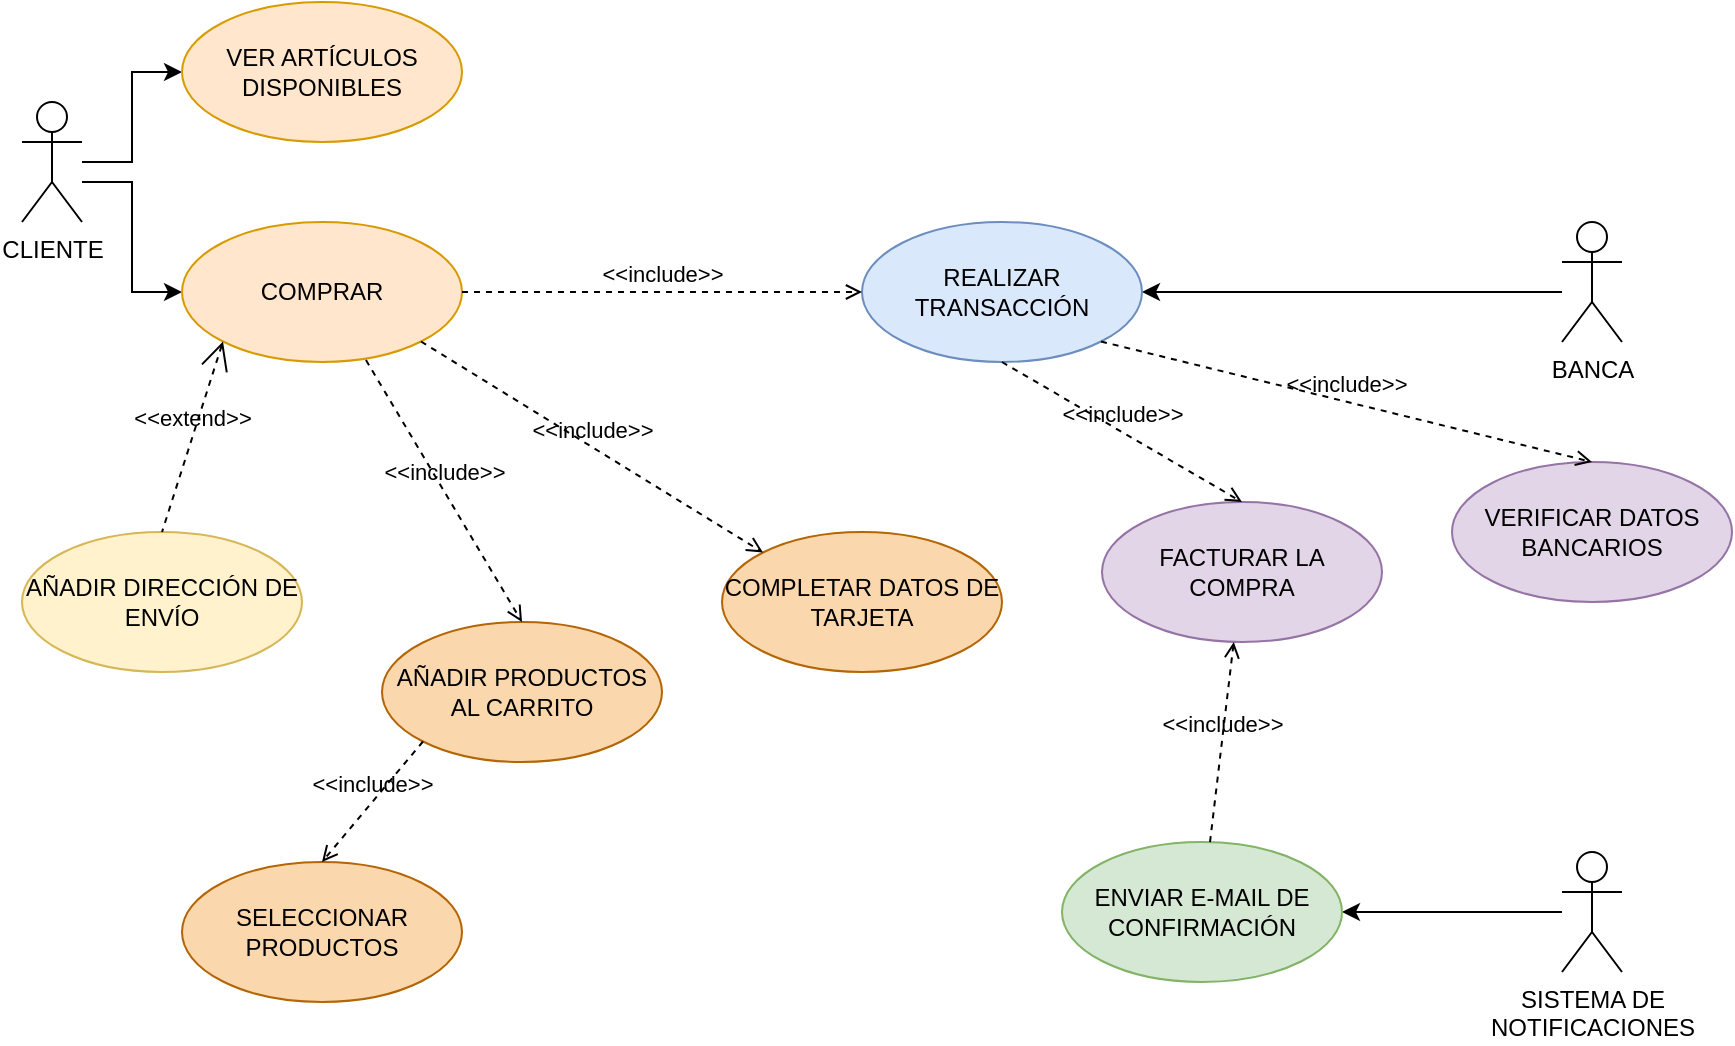 <mxfile version="24.8.4">
  <diagram name="Página-1" id="mWBJZ2ahNim2a2Tlbhnb">
    <mxGraphModel dx="2206" dy="818" grid="1" gridSize="10" guides="1" tooltips="1" connect="1" arrows="1" fold="1" page="1" pageScale="1" pageWidth="827" pageHeight="1169" math="0" shadow="0">
      <root>
        <mxCell id="0" />
        <mxCell id="1" parent="0" />
        <mxCell id="MaeztThf9Cwv6MHCEbgm-13" style="edgeStyle=orthogonalEdgeStyle;rounded=0;orthogonalLoop=1;jettySize=auto;html=1;entryX=0;entryY=0.5;entryDx=0;entryDy=0;" edge="1" parent="1" source="MaeztThf9Cwv6MHCEbgm-1" target="MaeztThf9Cwv6MHCEbgm-4">
          <mxGeometry relative="1" as="geometry" />
        </mxCell>
        <mxCell id="MaeztThf9Cwv6MHCEbgm-35" style="edgeStyle=orthogonalEdgeStyle;rounded=0;orthogonalLoop=1;jettySize=auto;html=1;entryX=0;entryY=0.5;entryDx=0;entryDy=0;" edge="1" parent="1" source="MaeztThf9Cwv6MHCEbgm-1" target="MaeztThf9Cwv6MHCEbgm-7">
          <mxGeometry relative="1" as="geometry">
            <Array as="points">
              <mxPoint x="55" y="340" />
              <mxPoint x="55" y="395" />
            </Array>
          </mxGeometry>
        </mxCell>
        <mxCell id="MaeztThf9Cwv6MHCEbgm-1" value="CLIENTE" style="shape=umlActor;verticalLabelPosition=bottom;verticalAlign=top;html=1;outlineConnect=0;" vertex="1" parent="1">
          <mxGeometry y="300" width="30" height="60" as="geometry" />
        </mxCell>
        <mxCell id="MaeztThf9Cwv6MHCEbgm-41" style="edgeStyle=orthogonalEdgeStyle;rounded=0;orthogonalLoop=1;jettySize=auto;html=1;entryX=1;entryY=0.5;entryDx=0;entryDy=0;" edge="1" parent="1" source="MaeztThf9Cwv6MHCEbgm-2" target="MaeztThf9Cwv6MHCEbgm-32">
          <mxGeometry relative="1" as="geometry">
            <Array as="points">
              <mxPoint x="710" y="395" />
              <mxPoint x="710" y="395" />
            </Array>
          </mxGeometry>
        </mxCell>
        <mxCell id="MaeztThf9Cwv6MHCEbgm-2" value="BANCA&lt;div&gt;&lt;br&gt;&lt;/div&gt;" style="shape=umlActor;verticalLabelPosition=bottom;verticalAlign=top;html=1;outlineConnect=0;" vertex="1" parent="1">
          <mxGeometry x="770" y="360" width="30" height="60" as="geometry" />
        </mxCell>
        <mxCell id="MaeztThf9Cwv6MHCEbgm-43" style="edgeStyle=orthogonalEdgeStyle;rounded=0;orthogonalLoop=1;jettySize=auto;html=1;entryX=1;entryY=0.5;entryDx=0;entryDy=0;" edge="1" parent="1" source="MaeztThf9Cwv6MHCEbgm-3" target="MaeztThf9Cwv6MHCEbgm-12">
          <mxGeometry relative="1" as="geometry" />
        </mxCell>
        <mxCell id="MaeztThf9Cwv6MHCEbgm-3" value="SISTEMA DE&lt;div&gt;NOTIFICACIONES&lt;/div&gt;" style="shape=umlActor;verticalLabelPosition=bottom;verticalAlign=top;html=1;outlineConnect=0;" vertex="1" parent="1">
          <mxGeometry x="770" y="675" width="30" height="60" as="geometry" />
        </mxCell>
        <mxCell id="MaeztThf9Cwv6MHCEbgm-4" value="VER ARTÍCULOS DISPONIBLES" style="ellipse;whiteSpace=wrap;html=1;fillColor=#ffe6cc;strokeColor=#d79b00;" vertex="1" parent="1">
          <mxGeometry x="80" y="250" width="140" height="70" as="geometry" />
        </mxCell>
        <mxCell id="MaeztThf9Cwv6MHCEbgm-5" value="SELECCIONAR PRODUCTOS" style="ellipse;whiteSpace=wrap;html=1;fillColor=#fad7ac;strokeColor=#b46504;" vertex="1" parent="1">
          <mxGeometry x="80" y="680" width="140" height="70" as="geometry" />
        </mxCell>
        <mxCell id="MaeztThf9Cwv6MHCEbgm-6" value="AÑADIR PRODUCTOS AL CARRITO" style="ellipse;whiteSpace=wrap;html=1;fillColor=#fad7ac;strokeColor=#b46504;" vertex="1" parent="1">
          <mxGeometry x="180" y="560" width="140" height="70" as="geometry" />
        </mxCell>
        <mxCell id="MaeztThf9Cwv6MHCEbgm-7" value="COMPRAR" style="ellipse;whiteSpace=wrap;html=1;fillColor=#ffe6cc;strokeColor=#d79b00;" vertex="1" parent="1">
          <mxGeometry x="80" y="360" width="140" height="70" as="geometry" />
        </mxCell>
        <mxCell id="MaeztThf9Cwv6MHCEbgm-8" value="AÑADIR DIRECCIÓN DE ENVÍO" style="ellipse;whiteSpace=wrap;html=1;fillColor=#fff2cc;strokeColor=#d6b656;" vertex="1" parent="1">
          <mxGeometry y="515" width="140" height="70" as="geometry" />
        </mxCell>
        <mxCell id="MaeztThf9Cwv6MHCEbgm-9" value="COMPLETAR DATOS DE TARJETA" style="ellipse;whiteSpace=wrap;html=1;fillColor=#fad7ac;strokeColor=#b46504;" vertex="1" parent="1">
          <mxGeometry x="350" y="515" width="140" height="70" as="geometry" />
        </mxCell>
        <mxCell id="MaeztThf9Cwv6MHCEbgm-10" value="VERIFICAR DATOS BANCARIOS" style="ellipse;whiteSpace=wrap;html=1;fillColor=#e1d5e7;strokeColor=#9673a6;" vertex="1" parent="1">
          <mxGeometry x="715" y="480" width="140" height="70" as="geometry" />
        </mxCell>
        <mxCell id="MaeztThf9Cwv6MHCEbgm-11" value="FACTURAR LA COMPRA" style="ellipse;whiteSpace=wrap;html=1;fillColor=#e1d5e7;strokeColor=#9673a6;" vertex="1" parent="1">
          <mxGeometry x="540" y="500" width="140" height="70" as="geometry" />
        </mxCell>
        <mxCell id="MaeztThf9Cwv6MHCEbgm-12" value="ENVIAR E-MAIL DE CONFIRMACIÓN" style="ellipse;whiteSpace=wrap;html=1;fillColor=#d5e8d4;strokeColor=#82b366;" vertex="1" parent="1">
          <mxGeometry x="520" y="670" width="140" height="70" as="geometry" />
        </mxCell>
        <mxCell id="MaeztThf9Cwv6MHCEbgm-19" value="&amp;lt;&amp;lt;extend&amp;gt;&amp;gt;" style="edgeStyle=none;html=1;startArrow=open;endArrow=none;startSize=12;verticalAlign=bottom;dashed=1;labelBackgroundColor=none;rounded=0;exitX=0;exitY=1;exitDx=0;exitDy=0;entryX=0.5;entryY=0;entryDx=0;entryDy=0;" edge="1" parent="1" source="MaeztThf9Cwv6MHCEbgm-7" target="MaeztThf9Cwv6MHCEbgm-8">
          <mxGeometry width="160" relative="1" as="geometry">
            <mxPoint x="520" y="540" as="sourcePoint" />
            <mxPoint x="680" y="540" as="targetPoint" />
          </mxGeometry>
        </mxCell>
        <mxCell id="MaeztThf9Cwv6MHCEbgm-21" value="&amp;lt;&amp;lt;include&amp;gt;&amp;gt;" style="edgeStyle=none;html=1;endArrow=open;verticalAlign=bottom;dashed=1;labelBackgroundColor=none;rounded=0;exitX=1;exitY=1;exitDx=0;exitDy=0;entryX=0;entryY=0;entryDx=0;entryDy=0;" edge="1" parent="1" source="MaeztThf9Cwv6MHCEbgm-7" target="MaeztThf9Cwv6MHCEbgm-9">
          <mxGeometry width="160" relative="1" as="geometry">
            <mxPoint x="520" y="540" as="sourcePoint" />
            <mxPoint x="680" y="540" as="targetPoint" />
          </mxGeometry>
        </mxCell>
        <mxCell id="MaeztThf9Cwv6MHCEbgm-26" value="&amp;lt;&amp;lt;include&amp;gt;&amp;gt;" style="edgeStyle=none;html=1;endArrow=open;verticalAlign=bottom;dashed=1;labelBackgroundColor=none;rounded=0;" edge="1" parent="1" source="MaeztThf9Cwv6MHCEbgm-12" target="MaeztThf9Cwv6MHCEbgm-11">
          <mxGeometry width="160" relative="1" as="geometry">
            <mxPoint x="520" y="660" as="sourcePoint" />
            <mxPoint x="680" y="660" as="targetPoint" />
          </mxGeometry>
        </mxCell>
        <mxCell id="MaeztThf9Cwv6MHCEbgm-32" value="REALIZAR TRANSACCIÓN" style="ellipse;whiteSpace=wrap;html=1;fillColor=#dae8fc;strokeColor=#6c8ebf;" vertex="1" parent="1">
          <mxGeometry x="420" y="360" width="140" height="70" as="geometry" />
        </mxCell>
        <mxCell id="MaeztThf9Cwv6MHCEbgm-33" value="&amp;lt;&amp;lt;include&amp;gt;&amp;gt;" style="edgeStyle=none;html=1;endArrow=open;verticalAlign=bottom;dashed=1;labelBackgroundColor=none;rounded=0;exitX=1;exitY=1;exitDx=0;exitDy=0;entryX=0.5;entryY=0;entryDx=0;entryDy=0;" edge="1" parent="1" source="MaeztThf9Cwv6MHCEbgm-32" target="MaeztThf9Cwv6MHCEbgm-10">
          <mxGeometry width="160" relative="1" as="geometry">
            <mxPoint x="400" y="540" as="sourcePoint" />
            <mxPoint x="560" y="540" as="targetPoint" />
          </mxGeometry>
        </mxCell>
        <mxCell id="MaeztThf9Cwv6MHCEbgm-34" value="&amp;lt;&amp;lt;include&amp;gt;&amp;gt;" style="edgeStyle=none;html=1;endArrow=open;verticalAlign=bottom;dashed=1;labelBackgroundColor=none;rounded=0;entryX=0;entryY=0.5;entryDx=0;entryDy=0;" edge="1" parent="1" source="MaeztThf9Cwv6MHCEbgm-7" target="MaeztThf9Cwv6MHCEbgm-32">
          <mxGeometry width="160" relative="1" as="geometry">
            <mxPoint x="400" y="540" as="sourcePoint" />
            <mxPoint x="400" y="380" as="targetPoint" />
          </mxGeometry>
        </mxCell>
        <mxCell id="MaeztThf9Cwv6MHCEbgm-36" value="&amp;lt;&amp;lt;include&amp;gt;&amp;gt;" style="edgeStyle=none;html=1;endArrow=open;verticalAlign=bottom;dashed=1;labelBackgroundColor=none;rounded=0;exitX=0;exitY=1;exitDx=0;exitDy=0;entryX=0.5;entryY=0;entryDx=0;entryDy=0;" edge="1" parent="1" source="MaeztThf9Cwv6MHCEbgm-6" target="MaeztThf9Cwv6MHCEbgm-5">
          <mxGeometry width="160" relative="1" as="geometry">
            <mxPoint x="400" y="540" as="sourcePoint" />
            <mxPoint x="560" y="540" as="targetPoint" />
          </mxGeometry>
        </mxCell>
        <mxCell id="MaeztThf9Cwv6MHCEbgm-37" value="&amp;lt;&amp;lt;include&amp;gt;&amp;gt;" style="edgeStyle=none;html=1;endArrow=open;verticalAlign=bottom;dashed=1;labelBackgroundColor=none;rounded=0;exitX=0.657;exitY=0.986;exitDx=0;exitDy=0;exitPerimeter=0;entryX=0.5;entryY=0;entryDx=0;entryDy=0;" edge="1" parent="1" source="MaeztThf9Cwv6MHCEbgm-7" target="MaeztThf9Cwv6MHCEbgm-6">
          <mxGeometry width="160" relative="1" as="geometry">
            <mxPoint x="400" y="540" as="sourcePoint" />
            <mxPoint x="560" y="540" as="targetPoint" />
          </mxGeometry>
        </mxCell>
        <mxCell id="MaeztThf9Cwv6MHCEbgm-44" value="&amp;lt;&amp;lt;include&amp;gt;&amp;gt;" style="edgeStyle=none;html=1;endArrow=open;verticalAlign=bottom;dashed=1;labelBackgroundColor=none;rounded=0;exitX=0.5;exitY=1;exitDx=0;exitDy=0;entryX=0.5;entryY=0;entryDx=0;entryDy=0;" edge="1" parent="1" source="MaeztThf9Cwv6MHCEbgm-32" target="MaeztThf9Cwv6MHCEbgm-11">
          <mxGeometry width="160" relative="1" as="geometry">
            <mxPoint x="549" y="430" as="sourcePoint" />
            <mxPoint x="795" y="490" as="targetPoint" />
          </mxGeometry>
        </mxCell>
      </root>
    </mxGraphModel>
  </diagram>
</mxfile>
